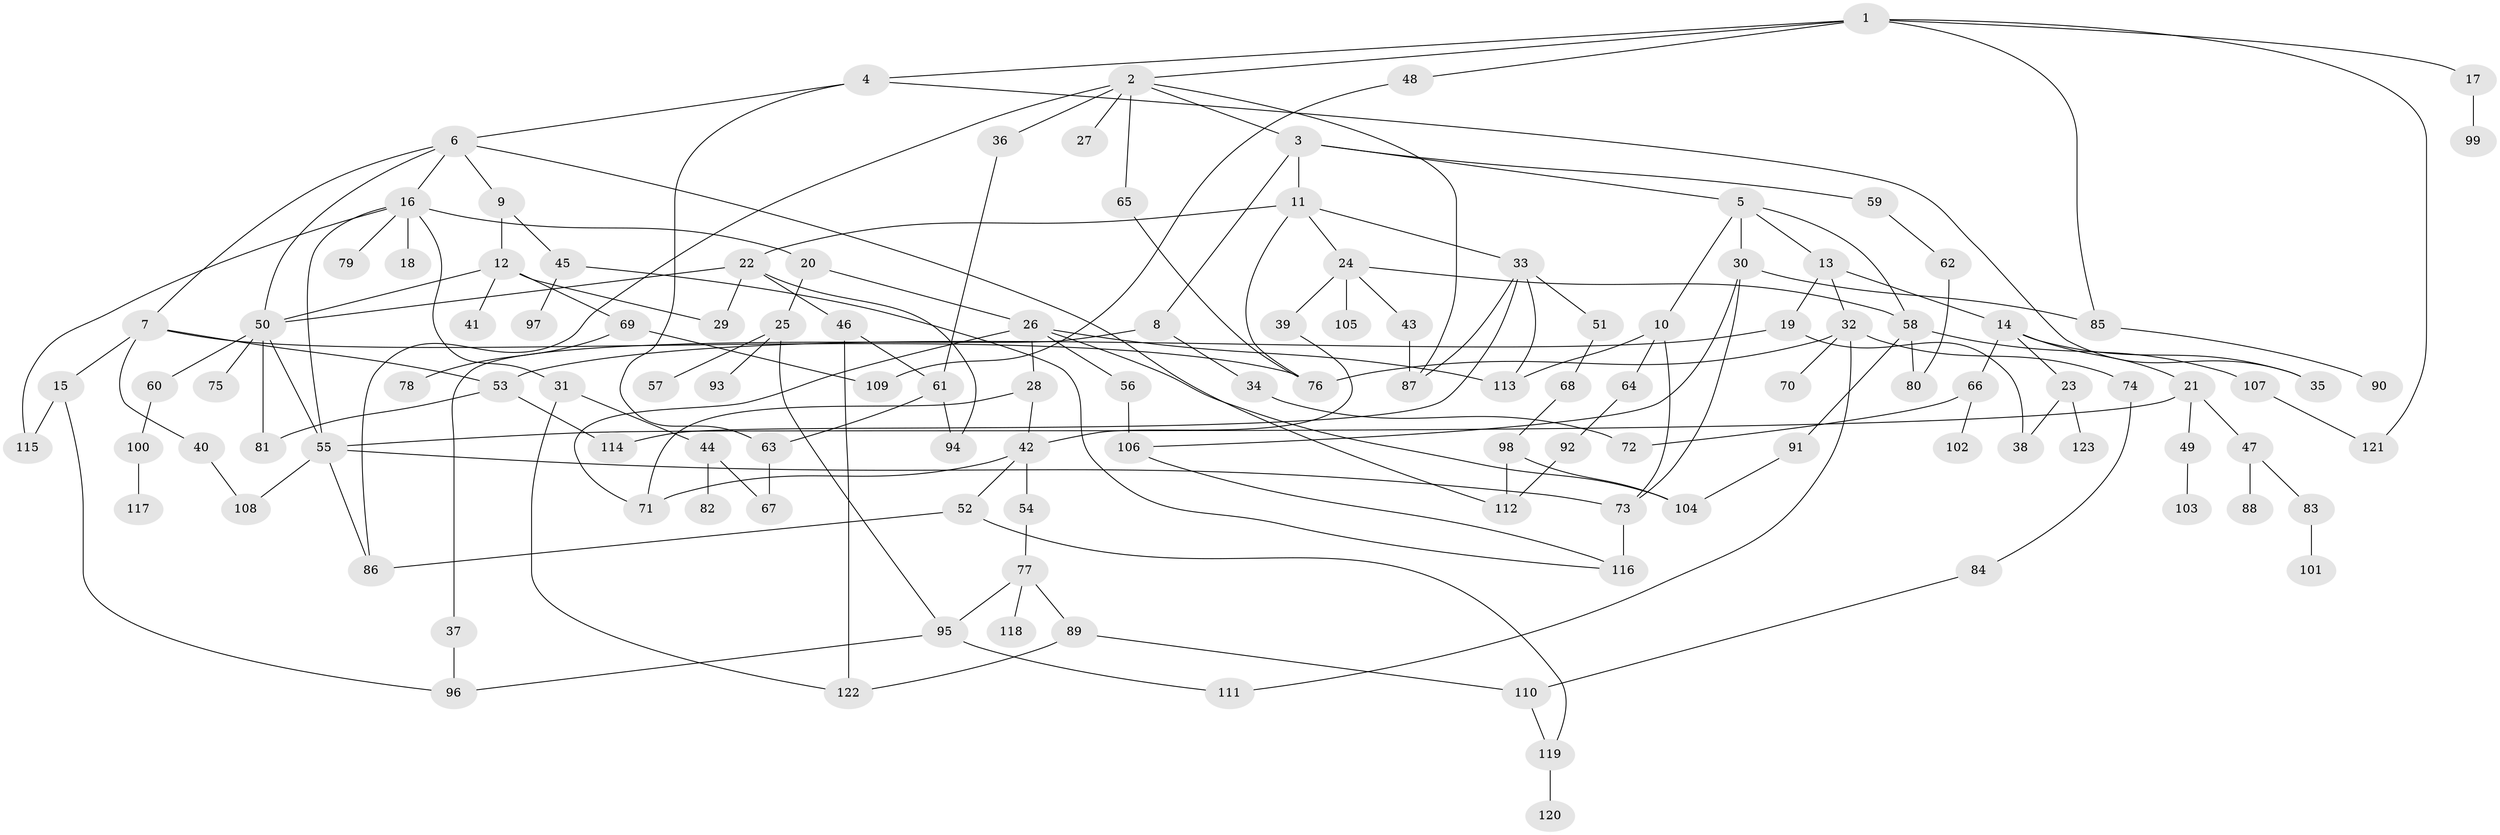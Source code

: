 // Generated by graph-tools (version 1.1) at 2025/25/03/09/25 03:25:33]
// undirected, 123 vertices, 173 edges
graph export_dot {
graph [start="1"]
  node [color=gray90,style=filled];
  1;
  2;
  3;
  4;
  5;
  6;
  7;
  8;
  9;
  10;
  11;
  12;
  13;
  14;
  15;
  16;
  17;
  18;
  19;
  20;
  21;
  22;
  23;
  24;
  25;
  26;
  27;
  28;
  29;
  30;
  31;
  32;
  33;
  34;
  35;
  36;
  37;
  38;
  39;
  40;
  41;
  42;
  43;
  44;
  45;
  46;
  47;
  48;
  49;
  50;
  51;
  52;
  53;
  54;
  55;
  56;
  57;
  58;
  59;
  60;
  61;
  62;
  63;
  64;
  65;
  66;
  67;
  68;
  69;
  70;
  71;
  72;
  73;
  74;
  75;
  76;
  77;
  78;
  79;
  80;
  81;
  82;
  83;
  84;
  85;
  86;
  87;
  88;
  89;
  90;
  91;
  92;
  93;
  94;
  95;
  96;
  97;
  98;
  99;
  100;
  101;
  102;
  103;
  104;
  105;
  106;
  107;
  108;
  109;
  110;
  111;
  112;
  113;
  114;
  115;
  116;
  117;
  118;
  119;
  120;
  121;
  122;
  123;
  1 -- 2;
  1 -- 4;
  1 -- 17;
  1 -- 48;
  1 -- 121;
  1 -- 85;
  2 -- 3;
  2 -- 27;
  2 -- 36;
  2 -- 65;
  2 -- 87;
  2 -- 86;
  3 -- 5;
  3 -- 8;
  3 -- 11;
  3 -- 59;
  4 -- 6;
  4 -- 35;
  4 -- 63;
  5 -- 10;
  5 -- 13;
  5 -- 30;
  5 -- 58;
  6 -- 7;
  6 -- 9;
  6 -- 16;
  6 -- 50;
  6 -- 112;
  7 -- 15;
  7 -- 40;
  7 -- 76;
  7 -- 53;
  8 -- 34;
  8 -- 37;
  9 -- 12;
  9 -- 45;
  10 -- 64;
  10 -- 73;
  10 -- 113;
  11 -- 22;
  11 -- 24;
  11 -- 33;
  11 -- 76;
  12 -- 29;
  12 -- 41;
  12 -- 69;
  12 -- 50;
  13 -- 14;
  13 -- 19;
  13 -- 32;
  14 -- 21;
  14 -- 23;
  14 -- 35;
  14 -- 66;
  15 -- 96;
  15 -- 115;
  16 -- 18;
  16 -- 20;
  16 -- 31;
  16 -- 79;
  16 -- 115;
  16 -- 55;
  17 -- 99;
  19 -- 53;
  19 -- 38;
  20 -- 25;
  20 -- 26;
  21 -- 47;
  21 -- 49;
  21 -- 55;
  22 -- 46;
  22 -- 94;
  22 -- 50;
  22 -- 29;
  23 -- 38;
  23 -- 123;
  24 -- 39;
  24 -- 43;
  24 -- 58;
  24 -- 105;
  25 -- 57;
  25 -- 93;
  25 -- 95;
  26 -- 28;
  26 -- 56;
  26 -- 71;
  26 -- 113;
  26 -- 104;
  28 -- 42;
  28 -- 71;
  30 -- 85;
  30 -- 73;
  30 -- 106;
  31 -- 44;
  31 -- 122;
  32 -- 70;
  32 -- 74;
  32 -- 76;
  32 -- 111;
  33 -- 51;
  33 -- 87;
  33 -- 114;
  33 -- 113;
  34 -- 72;
  36 -- 61;
  37 -- 96;
  39 -- 42;
  40 -- 108;
  42 -- 52;
  42 -- 54;
  42 -- 71;
  43 -- 87;
  44 -- 67;
  44 -- 82;
  45 -- 97;
  45 -- 116;
  46 -- 61;
  46 -- 122;
  47 -- 83;
  47 -- 88;
  48 -- 109;
  49 -- 103;
  50 -- 55;
  50 -- 60;
  50 -- 75;
  50 -- 81;
  51 -- 68;
  52 -- 86;
  52 -- 119;
  53 -- 114;
  53 -- 81;
  54 -- 77;
  55 -- 86;
  55 -- 108;
  55 -- 73;
  56 -- 106;
  58 -- 91;
  58 -- 107;
  58 -- 80;
  59 -- 62;
  60 -- 100;
  61 -- 63;
  61 -- 94;
  62 -- 80;
  63 -- 67;
  64 -- 92;
  65 -- 76;
  66 -- 72;
  66 -- 102;
  68 -- 98;
  69 -- 78;
  69 -- 109;
  73 -- 116;
  74 -- 84;
  77 -- 89;
  77 -- 95;
  77 -- 118;
  83 -- 101;
  84 -- 110;
  85 -- 90;
  89 -- 122;
  89 -- 110;
  91 -- 104;
  92 -- 112;
  95 -- 111;
  95 -- 96;
  98 -- 104;
  98 -- 112;
  100 -- 117;
  106 -- 116;
  107 -- 121;
  110 -- 119;
  119 -- 120;
}
